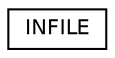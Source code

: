 digraph "Graphical Class Hierarchy"
{
  edge [fontname="Helvetica",fontsize="10",labelfontname="Helvetica",labelfontsize="10"];
  node [fontname="Helvetica",fontsize="10",shape=record];
  rankdir="LR";
  Node1 [label="INFILE",height=0.2,width=0.4,color="black", fillcolor="white", style="filled",URL="$classINFILE.html"];
}
